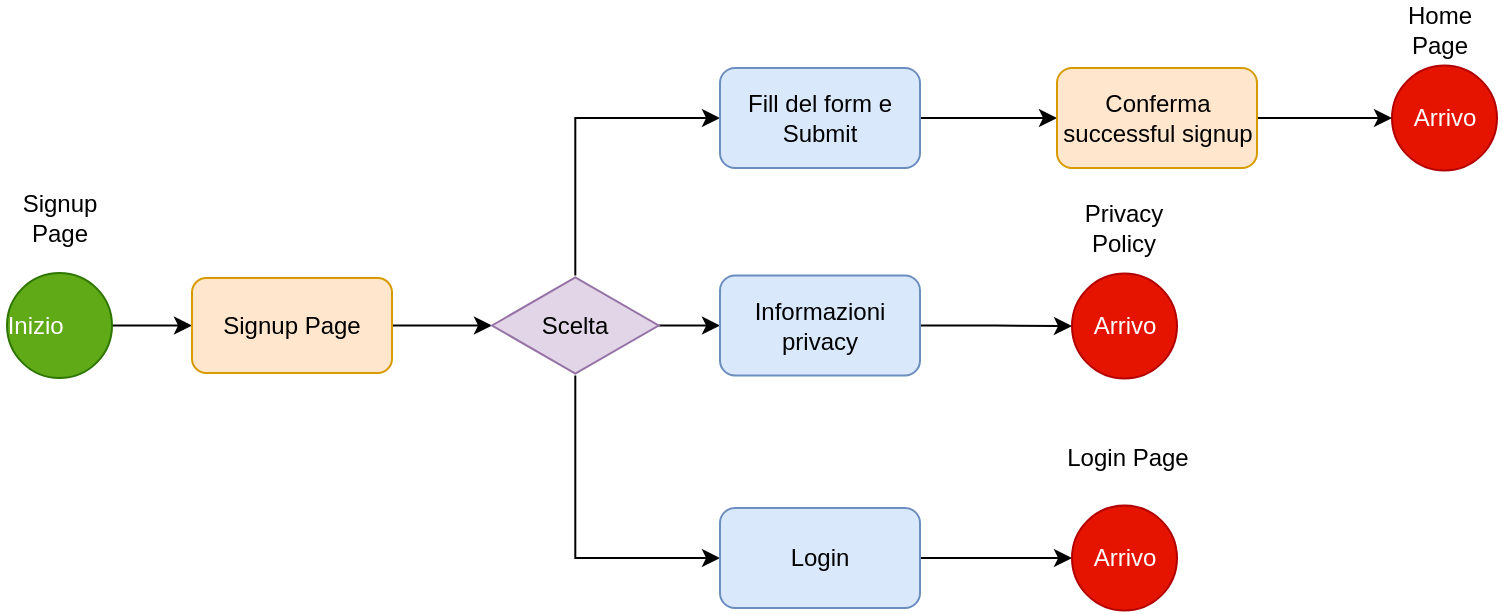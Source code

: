 <mxfile version="23.1.1" type="device">
  <diagram name="Page-1" id="LiGqUZmZ71-TOB_D3Pfw">
    <mxGraphModel dx="1306" dy="835" grid="1" gridSize="10" guides="1" tooltips="1" connect="1" arrows="1" fold="1" page="1" pageScale="1" pageWidth="827" pageHeight="1169" math="0" shadow="0">
      <root>
        <mxCell id="0" />
        <mxCell id="1" parent="0" />
        <mxCell id="vD5-B8WCWfbVkLvxnJW3-1" value="" style="edgeStyle=orthogonalEdgeStyle;rounded=0;orthogonalLoop=1;jettySize=auto;html=1;" edge="1" parent="1" source="vD5-B8WCWfbVkLvxnJW3-2" target="vD5-B8WCWfbVkLvxnJW3-5">
          <mxGeometry relative="1" as="geometry" />
        </mxCell>
        <mxCell id="vD5-B8WCWfbVkLvxnJW3-2" value="Inizio&lt;span style=&quot;white-space: pre;&quot;&gt;&#x9;&lt;/span&gt;" style="ellipse;whiteSpace=wrap;html=1;aspect=fixed;fillColor=#60a917;strokeColor=#2D7600;fontColor=#ffffff;" vertex="1" parent="1">
          <mxGeometry x="42.5" y="176.5" width="52.5" height="52.5" as="geometry" />
        </mxCell>
        <mxCell id="vD5-B8WCWfbVkLvxnJW3-3" value="Signup Page" style="text;html=1;strokeColor=none;fillColor=none;align=center;verticalAlign=middle;whiteSpace=wrap;rounded=0;" vertex="1" parent="1">
          <mxGeometry x="39" y="134" width="60" height="30" as="geometry" />
        </mxCell>
        <mxCell id="vD5-B8WCWfbVkLvxnJW3-4" value="" style="edgeStyle=orthogonalEdgeStyle;rounded=0;orthogonalLoop=1;jettySize=auto;html=1;" edge="1" parent="1" source="vD5-B8WCWfbVkLvxnJW3-5" target="vD5-B8WCWfbVkLvxnJW3-9">
          <mxGeometry relative="1" as="geometry" />
        </mxCell>
        <mxCell id="vD5-B8WCWfbVkLvxnJW3-5" value="Signup Page" style="rounded=1;whiteSpace=wrap;html=1;fillColor=#ffe6cc;strokeColor=#d79b00;" vertex="1" parent="1">
          <mxGeometry x="135" y="179" width="100" height="47.5" as="geometry" />
        </mxCell>
        <mxCell id="vD5-B8WCWfbVkLvxnJW3-6" style="edgeStyle=orthogonalEdgeStyle;rounded=0;orthogonalLoop=1;jettySize=auto;html=1;entryX=0;entryY=0.5;entryDx=0;entryDy=0;" edge="1" parent="1" source="vD5-B8WCWfbVkLvxnJW3-9" target="vD5-B8WCWfbVkLvxnJW3-11">
          <mxGeometry relative="1" as="geometry">
            <Array as="points">
              <mxPoint x="327" y="99" />
            </Array>
          </mxGeometry>
        </mxCell>
        <mxCell id="vD5-B8WCWfbVkLvxnJW3-7" style="edgeStyle=orthogonalEdgeStyle;rounded=0;orthogonalLoop=1;jettySize=auto;html=1;entryX=0;entryY=0.5;entryDx=0;entryDy=0;" edge="1" parent="1" source="vD5-B8WCWfbVkLvxnJW3-9" target="vD5-B8WCWfbVkLvxnJW3-13">
          <mxGeometry relative="1" as="geometry">
            <Array as="points">
              <mxPoint x="327" y="319" />
            </Array>
          </mxGeometry>
        </mxCell>
        <mxCell id="vD5-B8WCWfbVkLvxnJW3-8" value="" style="edgeStyle=orthogonalEdgeStyle;rounded=0;orthogonalLoop=1;jettySize=auto;html=1;" edge="1" parent="1" source="vD5-B8WCWfbVkLvxnJW3-9" target="vD5-B8WCWfbVkLvxnJW3-15">
          <mxGeometry relative="1" as="geometry" />
        </mxCell>
        <mxCell id="vD5-B8WCWfbVkLvxnJW3-9" value="Scelta" style="html=1;whiteSpace=wrap;aspect=fixed;shape=isoRectangle;fillColor=#e1d5e7;strokeColor=#9673a6;" vertex="1" parent="1">
          <mxGeometry x="285" y="177.75" width="83.33" height="50" as="geometry" />
        </mxCell>
        <mxCell id="vD5-B8WCWfbVkLvxnJW3-10" value="" style="edgeStyle=orthogonalEdgeStyle;rounded=0;orthogonalLoop=1;jettySize=auto;html=1;" edge="1" parent="1" source="vD5-B8WCWfbVkLvxnJW3-11" target="vD5-B8WCWfbVkLvxnJW3-20">
          <mxGeometry relative="1" as="geometry" />
        </mxCell>
        <mxCell id="vD5-B8WCWfbVkLvxnJW3-11" value="Fill del form e Submit" style="rounded=1;whiteSpace=wrap;html=1;fillColor=#dae8fc;strokeColor=#6c8ebf;" vertex="1" parent="1">
          <mxGeometry x="399" y="74" width="100" height="50" as="geometry" />
        </mxCell>
        <mxCell id="vD5-B8WCWfbVkLvxnJW3-12" value="" style="edgeStyle=orthogonalEdgeStyle;rounded=0;orthogonalLoop=1;jettySize=auto;html=1;" edge="1" parent="1" source="vD5-B8WCWfbVkLvxnJW3-13" target="vD5-B8WCWfbVkLvxnJW3-18">
          <mxGeometry relative="1" as="geometry" />
        </mxCell>
        <mxCell id="vD5-B8WCWfbVkLvxnJW3-13" value="Login" style="rounded=1;whiteSpace=wrap;html=1;fillColor=#dae8fc;strokeColor=#6c8ebf;" vertex="1" parent="1">
          <mxGeometry x="399" y="294" width="100" height="50" as="geometry" />
        </mxCell>
        <mxCell id="vD5-B8WCWfbVkLvxnJW3-14" value="" style="edgeStyle=orthogonalEdgeStyle;rounded=0;orthogonalLoop=1;jettySize=auto;html=1;" edge="1" parent="1" source="vD5-B8WCWfbVkLvxnJW3-15" target="vD5-B8WCWfbVkLvxnJW3-17">
          <mxGeometry relative="1" as="geometry" />
        </mxCell>
        <mxCell id="vD5-B8WCWfbVkLvxnJW3-15" value="Informazioni privacy" style="rounded=1;whiteSpace=wrap;html=1;fillColor=#dae8fc;strokeColor=#6c8ebf;" vertex="1" parent="1">
          <mxGeometry x="399" y="177.75" width="100" height="50" as="geometry" />
        </mxCell>
        <mxCell id="vD5-B8WCWfbVkLvxnJW3-16" value="Arrivo" style="ellipse;whiteSpace=wrap;html=1;aspect=fixed;fillColor=#e51400;strokeColor=#B20000;fontColor=#ffffff;" vertex="1" parent="1">
          <mxGeometry x="735" y="72.75" width="52.5" height="52.5" as="geometry" />
        </mxCell>
        <mxCell id="vD5-B8WCWfbVkLvxnJW3-17" value="Arrivo" style="ellipse;whiteSpace=wrap;html=1;aspect=fixed;fillColor=#e51400;strokeColor=#B20000;fontColor=#ffffff;" vertex="1" parent="1">
          <mxGeometry x="575" y="176.75" width="52.5" height="52.5" as="geometry" />
        </mxCell>
        <mxCell id="vD5-B8WCWfbVkLvxnJW3-18" value="Arrivo" style="ellipse;whiteSpace=wrap;html=1;aspect=fixed;fillColor=#e51400;strokeColor=#B20000;fontColor=#ffffff;" vertex="1" parent="1">
          <mxGeometry x="575" y="292.75" width="52.5" height="52.5" as="geometry" />
        </mxCell>
        <mxCell id="vD5-B8WCWfbVkLvxnJW3-19" value="" style="edgeStyle=orthogonalEdgeStyle;rounded=0;orthogonalLoop=1;jettySize=auto;html=1;" edge="1" parent="1" source="vD5-B8WCWfbVkLvxnJW3-20" target="vD5-B8WCWfbVkLvxnJW3-16">
          <mxGeometry relative="1" as="geometry" />
        </mxCell>
        <mxCell id="vD5-B8WCWfbVkLvxnJW3-20" value="Conferma successful signup" style="rounded=1;whiteSpace=wrap;html=1;fillColor=#ffe6cc;strokeColor=#d79b00;" vertex="1" parent="1">
          <mxGeometry x="567.5" y="74" width="100" height="50" as="geometry" />
        </mxCell>
        <mxCell id="vD5-B8WCWfbVkLvxnJW3-21" value="Home Page" style="text;html=1;strokeColor=none;fillColor=none;align=center;verticalAlign=middle;whiteSpace=wrap;rounded=0;" vertex="1" parent="1">
          <mxGeometry x="729" y="40" width="60" height="30" as="geometry" />
        </mxCell>
        <mxCell id="vD5-B8WCWfbVkLvxnJW3-22" value="Privacy Policy" style="text;html=1;strokeColor=none;fillColor=none;align=center;verticalAlign=middle;whiteSpace=wrap;rounded=0;" vertex="1" parent="1">
          <mxGeometry x="571.25" y="139" width="60" height="30" as="geometry" />
        </mxCell>
        <mxCell id="vD5-B8WCWfbVkLvxnJW3-23" value="Login Page" style="text;html=1;strokeColor=none;fillColor=none;align=center;verticalAlign=middle;whiteSpace=wrap;rounded=0;" vertex="1" parent="1">
          <mxGeometry x="571.25" y="254" width="63.75" height="30" as="geometry" />
        </mxCell>
      </root>
    </mxGraphModel>
  </diagram>
</mxfile>
